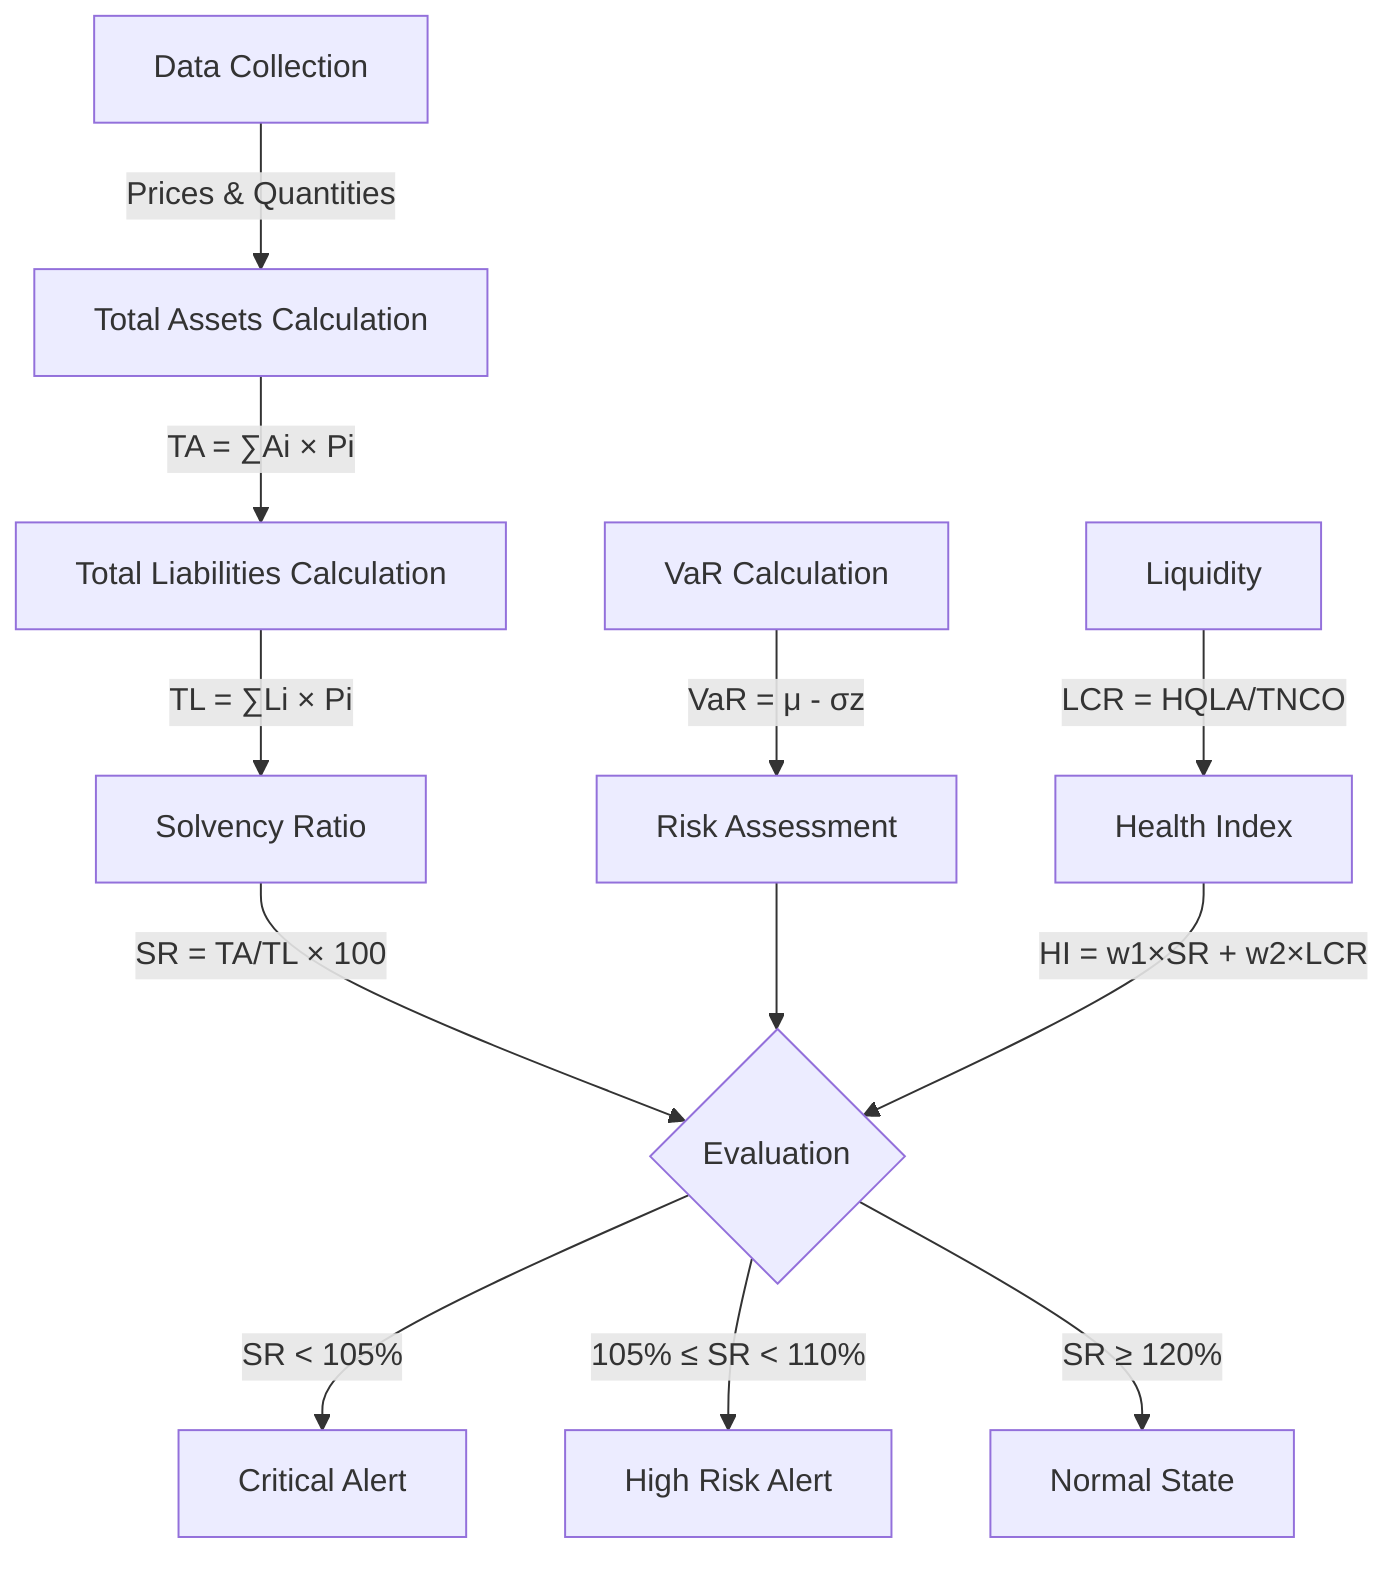 flowchart TD
    A[Data Collection] -->|Prices & Quantities| B[Total Assets Calculation]
    B -->|TA = ∑Ai × Pi| C[Total Liabilities Calculation]
    C -->|TL = ∑Li × Pi| D[Solvency Ratio]
    D -->|SR = TA/TL × 100| E{Evaluation}
    E -->|SR < 105%| F[Critical Alert]
    E -->|105% ≤ SR < 110%| G[High Risk Alert]
    E -->|SR ≥ 120%| H[Normal State]
    
    I[VaR Calculation] -->|VaR = μ - σz| J[Risk Assessment]
    J --> E
    
    K[Liquidity] -->|LCR = HQLA/TNCO| L[Health Index]
    L -->|HI = w1×SR + w2×LCR| E